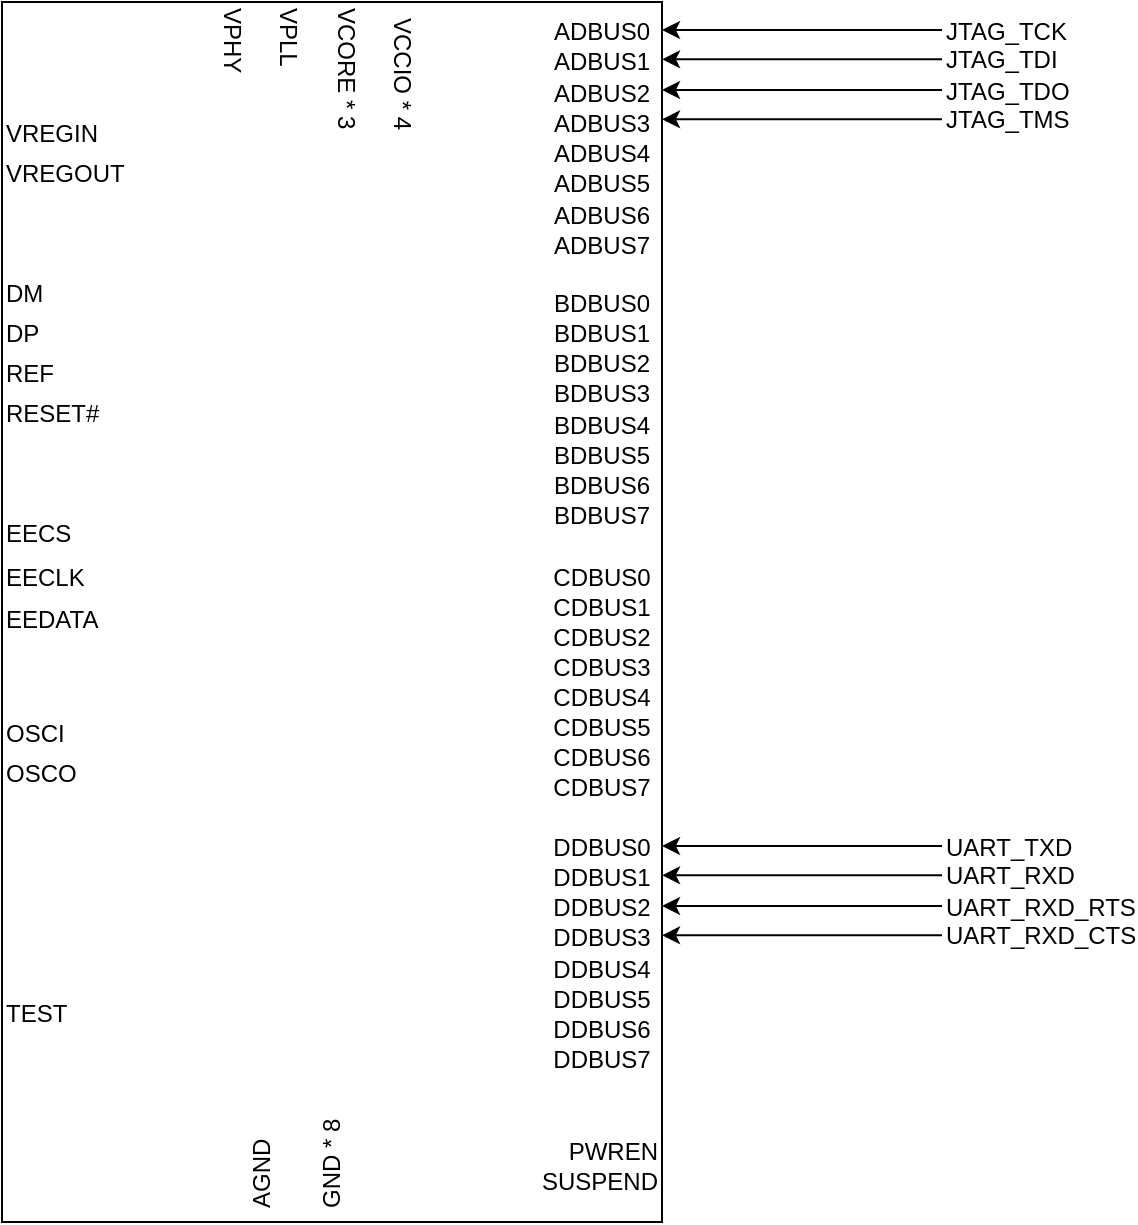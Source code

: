<mxfile>
    <diagram id="P4tzZLlvhhQIY5BLS-CY" name="adapter board">
        <mxGraphModel dx="1155" dy="649" grid="1" gridSize="10" guides="1" tooltips="1" connect="1" arrows="1" fold="1" page="1" pageScale="1" pageWidth="1169" pageHeight="827" math="0" shadow="0">
            <root>
                <mxCell id="0"/>
                <mxCell id="1" parent="0"/>
                <mxCell id="113" value="" style="endArrow=classic;html=1;entryX=1;entryY=0.5;entryDx=0;entryDy=0;align=left;" edge="1" parent="1">
                    <mxGeometry width="50" height="50" relative="1" as="geometry">
                        <mxPoint x="860" y="531" as="sourcePoint"/>
                        <mxPoint x="720" y="531" as="targetPoint"/>
                    </mxGeometry>
                </mxCell>
                <mxCell id="114" value="" style="endArrow=classic;html=1;entryX=1;entryY=0.5;entryDx=0;entryDy=0;align=left;" edge="1" parent="1">
                    <mxGeometry width="50" height="50" relative="1" as="geometry">
                        <mxPoint x="860" y="545.66" as="sourcePoint"/>
                        <mxPoint x="720" y="545.66" as="targetPoint"/>
                    </mxGeometry>
                </mxCell>
                <mxCell id="115" value="" style="endArrow=classic;html=1;entryX=1;entryY=0.5;entryDx=0;entryDy=0;align=left;" edge="1" parent="1">
                    <mxGeometry width="50" height="50" relative="1" as="geometry">
                        <mxPoint x="860" y="561" as="sourcePoint"/>
                        <mxPoint x="720" y="561" as="targetPoint"/>
                    </mxGeometry>
                </mxCell>
                <mxCell id="116" value="" style="endArrow=classic;html=1;entryX=1;entryY=0.5;entryDx=0;entryDy=0;align=left;" edge="1" parent="1">
                    <mxGeometry width="50" height="50" relative="1" as="geometry">
                        <mxPoint x="860" y="575.66" as="sourcePoint"/>
                        <mxPoint x="720" y="575.66" as="targetPoint"/>
                    </mxGeometry>
                </mxCell>
                <mxCell id="122" value="" style="group" vertex="1" connectable="0" parent="1">
                    <mxGeometry x="860" y="517" width="60" height="74" as="geometry"/>
                </mxCell>
                <mxCell id="118" value="UART_TXD" style="text;html=1;strokeColor=none;fillColor=none;align=left;verticalAlign=middle;whiteSpace=wrap;rounded=0;" vertex="1" parent="122">
                    <mxGeometry width="60" height="30" as="geometry"/>
                </mxCell>
                <mxCell id="119" value="UART_RXD" style="text;html=1;strokeColor=none;fillColor=none;align=left;verticalAlign=middle;whiteSpace=wrap;rounded=0;" vertex="1" parent="122">
                    <mxGeometry y="14" width="60" height="30" as="geometry"/>
                </mxCell>
                <mxCell id="120" value="UART_RXD_RTS" style="text;html=1;strokeColor=none;fillColor=none;align=left;verticalAlign=middle;whiteSpace=wrap;rounded=0;" vertex="1" parent="122">
                    <mxGeometry y="30" width="60" height="30" as="geometry"/>
                </mxCell>
                <mxCell id="121" value="UART_RXD_CTS" style="text;html=1;strokeColor=none;fillColor=none;align=left;verticalAlign=middle;whiteSpace=wrap;rounded=0;" vertex="1" parent="122">
                    <mxGeometry y="44" width="60" height="30" as="geometry"/>
                </mxCell>
                <mxCell id="123" value="" style="group" vertex="1" connectable="0" parent="1">
                    <mxGeometry x="390" y="109" width="330" height="610" as="geometry"/>
                </mxCell>
                <mxCell id="6" value="" style="rounded=0;whiteSpace=wrap;html=1;movable=1;resizable=1;rotatable=1;deletable=1;editable=1;connectable=1;" vertex="1" parent="123">
                    <mxGeometry width="330" height="610" as="geometry"/>
                </mxCell>
                <mxCell id="18" value="" style="group" vertex="1" connectable="0" parent="123">
                    <mxGeometry x="270" width="60" height="137" as="geometry"/>
                </mxCell>
                <mxCell id="7" value="ADBUS1" style="text;html=1;strokeColor=none;fillColor=none;align=center;verticalAlign=middle;whiteSpace=wrap;rounded=0;" vertex="1" parent="18">
                    <mxGeometry y="15" width="60" height="30" as="geometry"/>
                </mxCell>
                <mxCell id="8" value="ADBUS0" style="text;html=1;strokeColor=none;fillColor=none;align=center;verticalAlign=middle;whiteSpace=wrap;rounded=0;" vertex="1" parent="18">
                    <mxGeometry width="60" height="30" as="geometry"/>
                </mxCell>
                <mxCell id="9" value="ADBUS3" style="text;html=1;strokeColor=none;fillColor=none;align=center;verticalAlign=middle;whiteSpace=wrap;rounded=0;" vertex="1" parent="18">
                    <mxGeometry y="46" width="60" height="30" as="geometry"/>
                </mxCell>
                <mxCell id="10" value="ADBUS2" style="text;html=1;strokeColor=none;fillColor=none;align=center;verticalAlign=middle;whiteSpace=wrap;rounded=0;" vertex="1" parent="18">
                    <mxGeometry y="31" width="60" height="30" as="geometry"/>
                </mxCell>
                <mxCell id="11" value="ADBUS5" style="text;html=1;strokeColor=none;fillColor=none;align=center;verticalAlign=middle;whiteSpace=wrap;rounded=0;" vertex="1" parent="18">
                    <mxGeometry y="76" width="60" height="30" as="geometry"/>
                </mxCell>
                <mxCell id="12" value="ADBUS4" style="text;html=1;strokeColor=none;fillColor=none;align=center;verticalAlign=middle;whiteSpace=wrap;rounded=0;" vertex="1" parent="18">
                    <mxGeometry y="61" width="60" height="30" as="geometry"/>
                </mxCell>
                <mxCell id="14" value="ADBUS6" style="text;html=1;strokeColor=none;fillColor=none;align=center;verticalAlign=middle;whiteSpace=wrap;rounded=0;" vertex="1" parent="18">
                    <mxGeometry y="92" width="60" height="30" as="geometry"/>
                </mxCell>
                <mxCell id="15" value="ADBUS7" style="text;html=1;strokeColor=none;fillColor=none;align=center;verticalAlign=middle;whiteSpace=wrap;rounded=0;" vertex="1" parent="18">
                    <mxGeometry y="107" width="60" height="30" as="geometry"/>
                </mxCell>
                <mxCell id="65" value="" style="group" vertex="1" connectable="0" parent="123">
                    <mxGeometry x="270" y="136" width="60" height="136" as="geometry"/>
                </mxCell>
                <mxCell id="20" value="BDBUS1" style="text;html=1;strokeColor=none;fillColor=none;align=center;verticalAlign=middle;whiteSpace=wrap;rounded=0;" vertex="1" parent="65">
                    <mxGeometry y="15" width="60" height="30" as="geometry"/>
                </mxCell>
                <mxCell id="21" value="BDBUS0" style="text;html=1;strokeColor=none;fillColor=none;align=center;verticalAlign=middle;whiteSpace=wrap;rounded=0;" vertex="1" parent="65">
                    <mxGeometry width="60" height="30" as="geometry"/>
                </mxCell>
                <mxCell id="22" value="BDBUS3" style="text;html=1;strokeColor=none;fillColor=none;align=center;verticalAlign=middle;whiteSpace=wrap;rounded=0;" vertex="1" parent="65">
                    <mxGeometry y="45" width="60" height="30" as="geometry"/>
                </mxCell>
                <mxCell id="23" value="BDBUS2" style="text;html=1;strokeColor=none;fillColor=none;align=center;verticalAlign=middle;whiteSpace=wrap;rounded=0;" vertex="1" parent="65">
                    <mxGeometry y="30" width="60" height="30" as="geometry"/>
                </mxCell>
                <mxCell id="24" value="BDBUS5" style="text;html=1;strokeColor=none;fillColor=none;align=center;verticalAlign=middle;whiteSpace=wrap;rounded=0;" vertex="1" parent="65">
                    <mxGeometry y="76" width="60" height="30" as="geometry"/>
                </mxCell>
                <mxCell id="25" value="BDBUS4" style="text;html=1;strokeColor=none;fillColor=none;align=center;verticalAlign=middle;whiteSpace=wrap;rounded=0;" vertex="1" parent="65">
                    <mxGeometry y="61" width="60" height="30" as="geometry"/>
                </mxCell>
                <mxCell id="26" value="BDBUS6" style="text;html=1;strokeColor=none;fillColor=none;align=center;verticalAlign=middle;whiteSpace=wrap;rounded=0;" vertex="1" parent="65">
                    <mxGeometry y="91" width="60" height="30" as="geometry"/>
                </mxCell>
                <mxCell id="27" value="BDBUS7" style="text;html=1;strokeColor=none;fillColor=none;align=center;verticalAlign=middle;whiteSpace=wrap;rounded=0;" vertex="1" parent="65">
                    <mxGeometry y="106" width="60" height="30" as="geometry"/>
                </mxCell>
                <mxCell id="66" value="" style="group" vertex="1" connectable="0" parent="123">
                    <mxGeometry x="270" y="273" width="60" height="135" as="geometry"/>
                </mxCell>
                <mxCell id="46" value="CDBUS1" style="text;html=1;strokeColor=none;fillColor=none;align=center;verticalAlign=middle;whiteSpace=wrap;rounded=0;" vertex="1" parent="66">
                    <mxGeometry y="15" width="60" height="30" as="geometry"/>
                </mxCell>
                <mxCell id="47" value="CDBUS0" style="text;html=1;strokeColor=none;fillColor=none;align=center;verticalAlign=middle;whiteSpace=wrap;rounded=0;" vertex="1" parent="66">
                    <mxGeometry width="60" height="30" as="geometry"/>
                </mxCell>
                <mxCell id="48" value="CDBUS3" style="text;html=1;strokeColor=none;fillColor=none;align=center;verticalAlign=middle;whiteSpace=wrap;rounded=0;" vertex="1" parent="66">
                    <mxGeometry y="45" width="60" height="30" as="geometry"/>
                </mxCell>
                <mxCell id="49" value="CDBUS2" style="text;html=1;strokeColor=none;fillColor=none;align=center;verticalAlign=middle;whiteSpace=wrap;rounded=0;" vertex="1" parent="66">
                    <mxGeometry y="30" width="60" height="30" as="geometry"/>
                </mxCell>
                <mxCell id="50" value="CDBUS5" style="text;html=1;strokeColor=none;fillColor=none;align=center;verticalAlign=middle;whiteSpace=wrap;rounded=0;" vertex="1" parent="66">
                    <mxGeometry y="75" width="60" height="30" as="geometry"/>
                </mxCell>
                <mxCell id="51" value="CDBUS4" style="text;html=1;strokeColor=none;fillColor=none;align=center;verticalAlign=middle;whiteSpace=wrap;rounded=0;" vertex="1" parent="66">
                    <mxGeometry y="60" width="60" height="30" as="geometry"/>
                </mxCell>
                <mxCell id="52" value="CDBUS6" style="text;html=1;strokeColor=none;fillColor=none;align=center;verticalAlign=middle;whiteSpace=wrap;rounded=0;" vertex="1" parent="66">
                    <mxGeometry y="90" width="60" height="30" as="geometry"/>
                </mxCell>
                <mxCell id="53" value="CDBUS7" style="text;html=1;strokeColor=none;fillColor=none;align=center;verticalAlign=middle;whiteSpace=wrap;rounded=0;" vertex="1" parent="66">
                    <mxGeometry y="105" width="60" height="30" as="geometry"/>
                </mxCell>
                <mxCell id="67" value="" style="group" vertex="1" connectable="0" parent="123">
                    <mxGeometry x="270" y="408" width="60" height="136" as="geometry"/>
                </mxCell>
                <mxCell id="54" value="DDBUS1" style="text;html=1;strokeColor=none;fillColor=none;align=center;verticalAlign=middle;whiteSpace=wrap;rounded=0;" vertex="1" parent="67">
                    <mxGeometry y="15" width="60" height="30" as="geometry"/>
                </mxCell>
                <mxCell id="55" value="DDBUS0" style="text;html=1;strokeColor=none;fillColor=none;align=center;verticalAlign=middle;whiteSpace=wrap;rounded=0;" vertex="1" parent="67">
                    <mxGeometry width="60" height="30" as="geometry"/>
                </mxCell>
                <mxCell id="56" value="DDBUS3" style="text;html=1;strokeColor=none;fillColor=none;align=center;verticalAlign=middle;whiteSpace=wrap;rounded=0;" vertex="1" parent="67">
                    <mxGeometry y="45" width="60" height="30" as="geometry"/>
                </mxCell>
                <mxCell id="57" value="DDBUS2" style="text;html=1;strokeColor=none;fillColor=none;align=center;verticalAlign=middle;whiteSpace=wrap;rounded=0;" vertex="1" parent="67">
                    <mxGeometry y="30" width="60" height="30" as="geometry"/>
                </mxCell>
                <mxCell id="58" value="DDBUS5" style="text;html=1;strokeColor=none;fillColor=none;align=center;verticalAlign=middle;whiteSpace=wrap;rounded=0;" vertex="1" parent="67">
                    <mxGeometry y="76" width="60" height="30" as="geometry"/>
                </mxCell>
                <mxCell id="59" value="DDBUS4" style="text;html=1;strokeColor=none;fillColor=none;align=center;verticalAlign=middle;whiteSpace=wrap;rounded=0;" vertex="1" parent="67">
                    <mxGeometry y="61" width="60" height="30" as="geometry"/>
                </mxCell>
                <mxCell id="60" value="DDBUS6" style="text;html=1;strokeColor=none;fillColor=none;align=center;verticalAlign=middle;whiteSpace=wrap;rounded=0;" vertex="1" parent="67">
                    <mxGeometry y="91" width="60" height="30" as="geometry"/>
                </mxCell>
                <mxCell id="61" value="DDBUS7" style="text;html=1;strokeColor=none;fillColor=none;align=center;verticalAlign=middle;whiteSpace=wrap;rounded=0;" vertex="1" parent="67">
                    <mxGeometry y="106" width="60" height="30" as="geometry"/>
                </mxCell>
                <mxCell id="77" value="" style="group" vertex="1" connectable="0" parent="123">
                    <mxGeometry x="270" y="560" width="60" height="45" as="geometry"/>
                </mxCell>
                <mxCell id="69" value="SUSPEND" style="text;html=1;strokeColor=none;fillColor=none;align=right;verticalAlign=middle;whiteSpace=wrap;rounded=0;" vertex="1" parent="77">
                    <mxGeometry y="15" width="60" height="30" as="geometry"/>
                </mxCell>
                <mxCell id="70" value="PWREN" style="text;html=1;strokeColor=none;fillColor=none;align=right;verticalAlign=middle;whiteSpace=wrap;rounded=0;" vertex="1" parent="77">
                    <mxGeometry width="60" height="30" as="geometry"/>
                </mxCell>
                <mxCell id="81" value="GND * 8" style="text;html=1;strokeColor=none;fillColor=none;align=left;verticalAlign=middle;whiteSpace=wrap;rounded=0;direction=east;rotation=-90;" vertex="1" parent="123">
                    <mxGeometry x="135" y="560" width="60" height="30" as="geometry"/>
                </mxCell>
                <mxCell id="83" value="AGND" style="text;html=1;strokeColor=none;fillColor=none;align=left;verticalAlign=middle;whiteSpace=wrap;rounded=0;direction=east;rotation=-90;" vertex="1" parent="123">
                    <mxGeometry x="100" y="560" width="60" height="30" as="geometry"/>
                </mxCell>
                <mxCell id="92" value="" style="group;align=left;horizontal=1;flipH=0;" vertex="1" connectable="0" parent="123">
                    <mxGeometry x="100" y="1" width="115" height="70" as="geometry"/>
                </mxCell>
                <mxCell id="84" value="VCCIO * 4" style="text;html=1;strokeColor=none;fillColor=none;align=left;verticalAlign=middle;whiteSpace=wrap;rounded=0;direction=east;rotation=90;" vertex="1" parent="92">
                    <mxGeometry x="70" y="20" width="60" height="30" as="geometry"/>
                </mxCell>
                <mxCell id="85" value="VCORE * 3" style="text;html=1;strokeColor=none;fillColor=none;align=left;verticalAlign=middle;whiteSpace=wrap;rounded=0;direction=east;rotation=90;" vertex="1" parent="92">
                    <mxGeometry x="37" y="20" width="70" height="30" as="geometry"/>
                </mxCell>
                <mxCell id="86" value="VPLL" style="text;html=1;strokeColor=none;fillColor=none;align=left;verticalAlign=middle;whiteSpace=wrap;rounded=0;direction=east;rotation=90;" vertex="1" parent="92">
                    <mxGeometry x="8" y="20" width="70" height="30" as="geometry"/>
                </mxCell>
                <mxCell id="88" value="VPHY" style="text;html=1;strokeColor=none;fillColor=none;align=left;verticalAlign=middle;whiteSpace=wrap;rounded=0;direction=east;rotation=90;" vertex="1" parent="92">
                    <mxGeometry x="-20" y="20" width="70" height="30" as="geometry"/>
                </mxCell>
                <mxCell id="93" value="VREGIN" style="text;html=1;strokeColor=none;fillColor=none;align=left;verticalAlign=middle;whiteSpace=wrap;rounded=0;direction=east;rotation=0;" vertex="1" parent="123">
                    <mxGeometry y="51" width="60" height="30" as="geometry"/>
                </mxCell>
                <mxCell id="94" value="VREGOUT" style="text;html=1;strokeColor=none;fillColor=none;align=left;verticalAlign=middle;whiteSpace=wrap;rounded=0;direction=east;rotation=0;" vertex="1" parent="123">
                    <mxGeometry y="71" width="60" height="30" as="geometry"/>
                </mxCell>
                <mxCell id="104" value="TEST" style="text;html=1;strokeColor=none;fillColor=none;align=left;verticalAlign=middle;whiteSpace=wrap;rounded=0;direction=east;rotation=0;" vertex="1" parent="123">
                    <mxGeometry y="491" width="60" height="30" as="geometry"/>
                </mxCell>
                <mxCell id="105" value="" style="group" vertex="1" connectable="0" parent="123">
                    <mxGeometry y="131" width="60" height="90" as="geometry"/>
                </mxCell>
                <mxCell id="95" value="DM" style="text;html=1;strokeColor=none;fillColor=none;align=left;verticalAlign=middle;whiteSpace=wrap;rounded=0;direction=east;rotation=0;" vertex="1" parent="105">
                    <mxGeometry width="60" height="30" as="geometry"/>
                </mxCell>
                <mxCell id="96" value="DP" style="text;html=1;strokeColor=none;fillColor=none;align=left;verticalAlign=middle;whiteSpace=wrap;rounded=0;direction=east;rotation=0;" vertex="1" parent="105">
                    <mxGeometry y="20" width="60" height="30" as="geometry"/>
                </mxCell>
                <mxCell id="97" value="REF&lt;span style=&quot;color: rgba(0, 0, 0, 0); font-family: monospace; font-size: 0px;&quot;&gt;%3CmxGraphModel%3E%3Croot%3E%3CmxCell%20id%3D%220%22%2F%3E%3CmxCell%20id%3D%221%22%20parent%3D%220%22%2F%3E%3CmxCell%20id%3D%222%22%20value%3D%22DP%22%20style%3D%22text%3Bhtml%3D1%3BstrokeColor%3Dnone%3BfillColor%3Dnone%3Balign%3Dleft%3BverticalAlign%3Dmiddle%3BwhiteSpace%3Dwrap%3Brounded%3D0%3Bdirection%3Deast%3Brotation%3D0%3B%22%20vertex%3D%221%22%20parent%3D%221%22%3E%3CmxGeometry%20x%3D%22220%22%20y%3D%22330%22%20width%3D%2260%22%20height%3D%2230%22%20as%3D%22geometry%22%2F%3E%3C%2FmxCell%3E%3C%2Froot%3E%3C%2FmxGraphModel%3E&lt;/span&gt;" style="text;html=1;strokeColor=none;fillColor=none;align=left;verticalAlign=middle;whiteSpace=wrap;rounded=0;direction=east;rotation=0;" vertex="1" parent="105">
                    <mxGeometry y="40" width="60" height="30" as="geometry"/>
                </mxCell>
                <mxCell id="98" value="RESET#" style="text;html=1;strokeColor=none;fillColor=none;align=left;verticalAlign=middle;whiteSpace=wrap;rounded=0;direction=east;rotation=0;" vertex="1" parent="105">
                    <mxGeometry y="60" width="60" height="30" as="geometry"/>
                </mxCell>
                <mxCell id="108" value="" style="group" vertex="1" connectable="0" parent="123">
                    <mxGeometry y="251" width="60" height="73" as="geometry"/>
                </mxCell>
                <mxCell id="99" value="EECS" style="text;html=1;strokeColor=none;fillColor=none;align=left;verticalAlign=middle;whiteSpace=wrap;rounded=0;direction=east;rotation=0;" vertex="1" parent="108">
                    <mxGeometry width="60" height="30" as="geometry"/>
                </mxCell>
                <mxCell id="100" value="EECLK" style="text;html=1;strokeColor=none;fillColor=none;align=left;verticalAlign=middle;whiteSpace=wrap;rounded=0;direction=east;rotation=0;" vertex="1" parent="108">
                    <mxGeometry y="22" width="60" height="30" as="geometry"/>
                </mxCell>
                <mxCell id="101" value="EEDATA" style="text;html=1;strokeColor=none;fillColor=none;align=left;verticalAlign=middle;whiteSpace=wrap;rounded=0;direction=east;rotation=0;" vertex="1" parent="108">
                    <mxGeometry y="43" width="60" height="30" as="geometry"/>
                </mxCell>
                <mxCell id="109" value="" style="group" vertex="1" connectable="0" parent="123">
                    <mxGeometry y="351" width="60" height="50" as="geometry"/>
                </mxCell>
                <mxCell id="102" value="OSCI" style="text;html=1;strokeColor=none;fillColor=none;align=left;verticalAlign=middle;whiteSpace=wrap;rounded=0;direction=east;rotation=0;" vertex="1" parent="109">
                    <mxGeometry width="60" height="30" as="geometry"/>
                </mxCell>
                <mxCell id="103" value="OSCO" style="text;html=1;strokeColor=none;fillColor=none;align=left;verticalAlign=middle;whiteSpace=wrap;rounded=0;direction=east;rotation=0;" vertex="1" parent="109">
                    <mxGeometry y="20" width="60" height="30" as="geometry"/>
                </mxCell>
                <mxCell id="124" value="" style="endArrow=classic;html=1;entryX=1;entryY=0.5;entryDx=0;entryDy=0;align=left;" edge="1" parent="1">
                    <mxGeometry width="50" height="50" relative="1" as="geometry">
                        <mxPoint x="860" y="123" as="sourcePoint"/>
                        <mxPoint x="720" y="123" as="targetPoint"/>
                    </mxGeometry>
                </mxCell>
                <mxCell id="125" value="" style="endArrow=classic;html=1;entryX=1;entryY=0.5;entryDx=0;entryDy=0;align=left;" edge="1" parent="1">
                    <mxGeometry width="50" height="50" relative="1" as="geometry">
                        <mxPoint x="860" y="137.66" as="sourcePoint"/>
                        <mxPoint x="720" y="137.66" as="targetPoint"/>
                    </mxGeometry>
                </mxCell>
                <mxCell id="126" value="" style="endArrow=classic;html=1;entryX=1;entryY=0.5;entryDx=0;entryDy=0;align=left;" edge="1" parent="1">
                    <mxGeometry width="50" height="50" relative="1" as="geometry">
                        <mxPoint x="860" y="153" as="sourcePoint"/>
                        <mxPoint x="720" y="153" as="targetPoint"/>
                    </mxGeometry>
                </mxCell>
                <mxCell id="127" value="" style="endArrow=classic;html=1;entryX=1;entryY=0.5;entryDx=0;entryDy=0;align=left;" edge="1" parent="1">
                    <mxGeometry width="50" height="50" relative="1" as="geometry">
                        <mxPoint x="860" y="167.66" as="sourcePoint"/>
                        <mxPoint x="720" y="167.66" as="targetPoint"/>
                    </mxGeometry>
                </mxCell>
                <mxCell id="128" value="" style="group" vertex="1" connectable="0" parent="1">
                    <mxGeometry x="860" y="109" width="60" height="74" as="geometry"/>
                </mxCell>
                <mxCell id="129" value="JTAG_TCK" style="text;html=1;strokeColor=none;fillColor=none;align=left;verticalAlign=middle;whiteSpace=wrap;rounded=0;" vertex="1" parent="128">
                    <mxGeometry width="60" height="30" as="geometry"/>
                </mxCell>
                <mxCell id="130" value="JTAG_TDI" style="text;html=1;strokeColor=none;fillColor=none;align=left;verticalAlign=middle;whiteSpace=wrap;rounded=0;" vertex="1" parent="128">
                    <mxGeometry y="14" width="60" height="30" as="geometry"/>
                </mxCell>
                <mxCell id="131" value="JTAG_TDO" style="text;html=1;strokeColor=none;fillColor=none;align=left;verticalAlign=middle;whiteSpace=wrap;rounded=0;" vertex="1" parent="128">
                    <mxGeometry y="30" width="60" height="30" as="geometry"/>
                </mxCell>
                <mxCell id="132" value="JTAG_TMS" style="text;html=1;strokeColor=none;fillColor=none;align=left;verticalAlign=middle;whiteSpace=wrap;rounded=0;" vertex="1" parent="128">
                    <mxGeometry y="44" width="60" height="30" as="geometry"/>
                </mxCell>
            </root>
        </mxGraphModel>
    </diagram>
</mxfile>